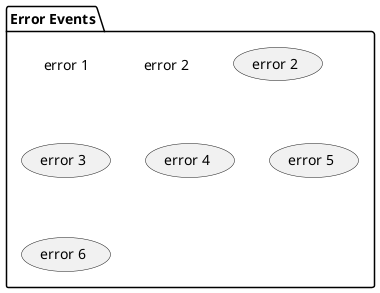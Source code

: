 @startuml
package "Error Events" {
label "error 1"
label "error 2"
("error 2")
("error 3")
("error 4")
("error 5")
("error 6")
}
@enduml